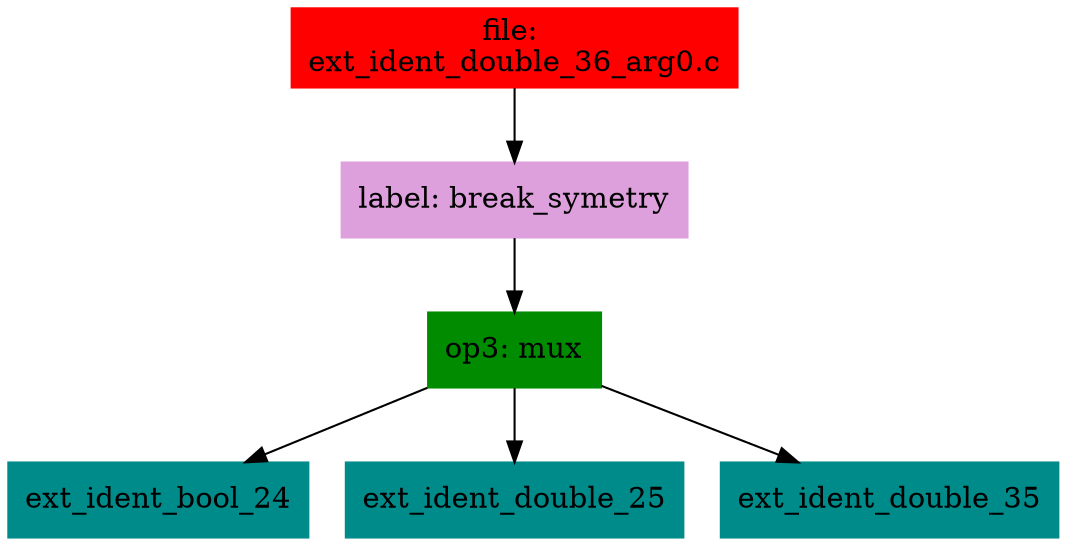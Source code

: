 digraph G {
node [shape=box]

0 [label="file: 
ext_ident_double_36_arg0.c",color=red, style=filled]
1 [label="label: break_symetry",color=plum, style=filled]
0 -> 1
2 [label="op3: mux",color=green4, style=filled]
1 -> 2
3 [label="ext_ident_bool_24",color=cyan4, style=filled]
2 -> 3
20 [label="ext_ident_double_25",color=cyan4, style=filled]
2 -> 20
26 [label="ext_ident_double_35",color=cyan4, style=filled]
2 -> 26


}

